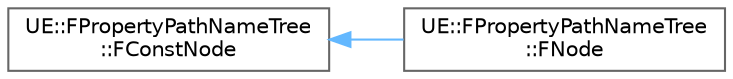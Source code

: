 digraph "Graphical Class Hierarchy"
{
 // INTERACTIVE_SVG=YES
 // LATEX_PDF_SIZE
  bgcolor="transparent";
  edge [fontname=Helvetica,fontsize=10,labelfontname=Helvetica,labelfontsize=10];
  node [fontname=Helvetica,fontsize=10,shape=box,height=0.2,width=0.4];
  rankdir="LR";
  Node0 [id="Node000000",label="UE::FPropertyPathNameTree\l::FConstNode",height=0.2,width=0.4,color="grey40", fillcolor="white", style="filled",URL="$d3/d29/structUE_1_1FPropertyPathNameTree_1_1FConstNode.html",tooltip=" "];
  Node0 -> Node1 [id="edge9110_Node000000_Node000001",dir="back",color="steelblue1",style="solid",tooltip=" "];
  Node1 [id="Node000001",label="UE::FPropertyPathNameTree\l::FNode",height=0.2,width=0.4,color="grey40", fillcolor="white", style="filled",URL="$d3/db7/structUE_1_1FPropertyPathNameTree_1_1FNode.html",tooltip=" "];
}
